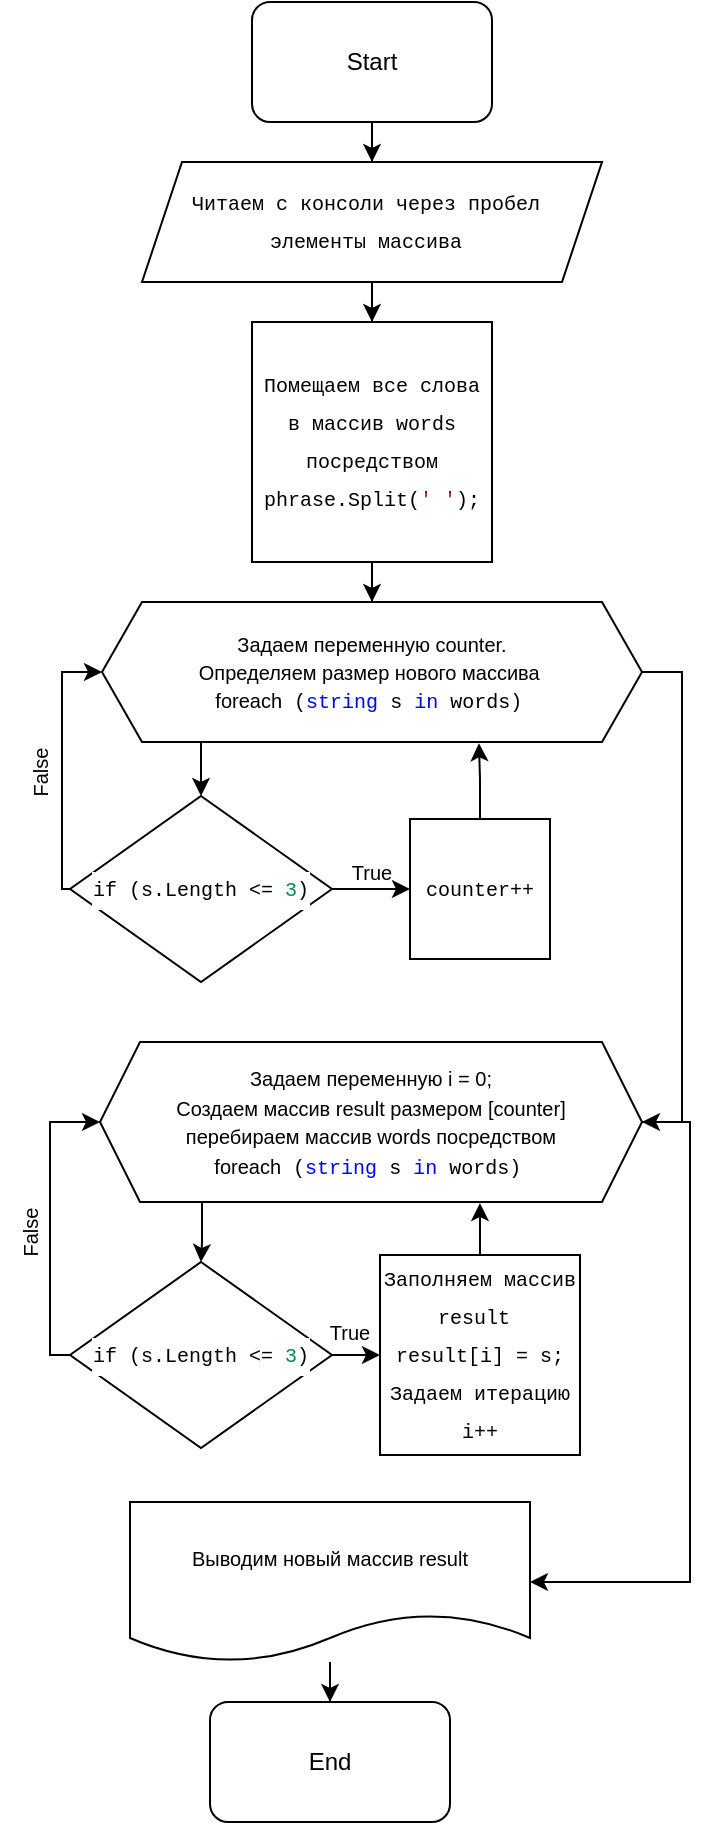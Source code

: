 <mxfile version="21.1.2" type="device">
  <diagram id="C5RBs43oDa-KdzZeNtuy" name="Page-1">
    <mxGraphModel dx="918" dy="1632" grid="1" gridSize="10" guides="1" tooltips="1" connect="1" arrows="1" fold="1" page="1" pageScale="1" pageWidth="827" pageHeight="1169" math="0" shadow="0">
      <root>
        <mxCell id="WIyWlLk6GJQsqaUBKTNV-0" />
        <mxCell id="WIyWlLk6GJQsqaUBKTNV-1" parent="WIyWlLk6GJQsqaUBKTNV-0" />
        <mxCell id="iXKM97fKE3sJKY6B-Gt0-13" style="edgeStyle=orthogonalEdgeStyle;rounded=0;orthogonalLoop=1;jettySize=auto;html=1;entryX=0.5;entryY=0;entryDx=0;entryDy=0;" edge="1" parent="WIyWlLk6GJQsqaUBKTNV-1" source="eF4knKeI3f7480-nig-y-48" target="iXKM97fKE3sJKY6B-Gt0-0">
          <mxGeometry relative="1" as="geometry" />
        </mxCell>
        <mxCell id="eF4knKeI3f7480-nig-y-48" value="Start" style="rounded=1;whiteSpace=wrap;html=1;" parent="WIyWlLk6GJQsqaUBKTNV-1" vertex="1">
          <mxGeometry x="341" y="-1160" width="120" height="60" as="geometry" />
        </mxCell>
        <mxCell id="eF4knKeI3f7480-nig-y-57" value="End" style="rounded=1;whiteSpace=wrap;html=1;" parent="WIyWlLk6GJQsqaUBKTNV-1" vertex="1">
          <mxGeometry x="320" y="-310" width="120" height="60" as="geometry" />
        </mxCell>
        <mxCell id="iXKM97fKE3sJKY6B-Gt0-14" style="edgeStyle=orthogonalEdgeStyle;rounded=0;orthogonalLoop=1;jettySize=auto;html=1;entryX=0.5;entryY=0;entryDx=0;entryDy=0;" edge="1" parent="WIyWlLk6GJQsqaUBKTNV-1" source="iXKM97fKE3sJKY6B-Gt0-0" target="iXKM97fKE3sJKY6B-Gt0-1">
          <mxGeometry relative="1" as="geometry" />
        </mxCell>
        <mxCell id="iXKM97fKE3sJKY6B-Gt0-0" value="&lt;div style=&quot;background-color: rgb(255, 255, 255); font-family: Menlo, Monaco, &amp;quot;Courier New&amp;quot;, monospace; line-height: 18px;&quot;&gt;&lt;font style=&quot;font-size: 10px;&quot;&gt;Читаем с консоли через пробел&amp;nbsp;&lt;/font&gt;&lt;/div&gt;&lt;div style=&quot;background-color: rgb(255, 255, 255); font-family: Menlo, Monaco, &amp;quot;Courier New&amp;quot;, monospace; line-height: 18px;&quot;&gt;&lt;font style=&quot;font-size: 10px;&quot;&gt;элементы массива&amp;nbsp;&lt;/font&gt;&lt;/div&gt;" style="shape=parallelogram;perimeter=parallelogramPerimeter;whiteSpace=wrap;html=1;fixedSize=1;" vertex="1" parent="WIyWlLk6GJQsqaUBKTNV-1">
          <mxGeometry x="286" y="-1080" width="230" height="60" as="geometry" />
        </mxCell>
        <mxCell id="iXKM97fKE3sJKY6B-Gt0-15" style="edgeStyle=orthogonalEdgeStyle;rounded=0;orthogonalLoop=1;jettySize=auto;html=1;entryX=0.5;entryY=0;entryDx=0;entryDy=0;" edge="1" parent="WIyWlLk6GJQsqaUBKTNV-1" source="iXKM97fKE3sJKY6B-Gt0-1" target="iXKM97fKE3sJKY6B-Gt0-3">
          <mxGeometry relative="1" as="geometry" />
        </mxCell>
        <mxCell id="iXKM97fKE3sJKY6B-Gt0-1" value="&lt;div style=&quot;background-color: rgb(255, 255, 255); font-family: Menlo, Monaco, &amp;quot;Courier New&amp;quot;, monospace; line-height: 18px;&quot;&gt;&lt;font style=&quot;font-size: 10px;&quot;&gt;Помещаем все слова в массив words посредством phrase.Split(&lt;span style=&quot;color: #a31515;&quot;&gt;&#39; &#39;&lt;/span&gt;);&lt;/font&gt;&lt;/div&gt;" style="whiteSpace=wrap;html=1;aspect=fixed;" vertex="1" parent="WIyWlLk6GJQsqaUBKTNV-1">
          <mxGeometry x="341" y="-1000" width="120" height="120" as="geometry" />
        </mxCell>
        <mxCell id="iXKM97fKE3sJKY6B-Gt0-16" style="edgeStyle=orthogonalEdgeStyle;rounded=0;orthogonalLoop=1;jettySize=auto;html=1;entryX=0.5;entryY=0;entryDx=0;entryDy=0;" edge="1" parent="WIyWlLk6GJQsqaUBKTNV-1" source="iXKM97fKE3sJKY6B-Gt0-3" target="iXKM97fKE3sJKY6B-Gt0-5">
          <mxGeometry relative="1" as="geometry">
            <Array as="points">
              <mxPoint x="315" y="-770" />
            </Array>
          </mxGeometry>
        </mxCell>
        <mxCell id="iXKM97fKE3sJKY6B-Gt0-23" style="edgeStyle=orthogonalEdgeStyle;rounded=0;orthogonalLoop=1;jettySize=auto;html=1;entryX=1;entryY=0.5;entryDx=0;entryDy=0;" edge="1" parent="WIyWlLk6GJQsqaUBKTNV-1" source="iXKM97fKE3sJKY6B-Gt0-3" target="iXKM97fKE3sJKY6B-Gt0-7">
          <mxGeometry relative="1" as="geometry">
            <Array as="points">
              <mxPoint x="556" y="-825" />
              <mxPoint x="556" y="-600" />
            </Array>
          </mxGeometry>
        </mxCell>
        <mxCell id="iXKM97fKE3sJKY6B-Gt0-3" value="&lt;font style=&quot;font-size: 10px;&quot;&gt;Задаем переменную counter.&lt;br&gt;Определяем размер нового массива&amp;nbsp;&lt;br&gt;&amp;nbsp;foreach&lt;span style=&quot;background-color: rgb(255, 255, 255); font-family: Menlo, Monaco, &amp;quot;Courier New&amp;quot;, monospace;&quot;&gt; (&lt;/span&gt;&lt;span style=&quot;font-family: Menlo, Monaco, &amp;quot;Courier New&amp;quot;, monospace; color: rgb(0, 0, 255);&quot;&gt;string&lt;/span&gt;&lt;span style=&quot;background-color: rgb(255, 255, 255); font-family: Menlo, Monaco, &amp;quot;Courier New&amp;quot;, monospace;&quot;&gt; s &lt;/span&gt;&lt;span style=&quot;font-family: Menlo, Monaco, &amp;quot;Courier New&amp;quot;, monospace; color: rgb(0, 0, 255);&quot;&gt;in&lt;/span&gt;&lt;span style=&quot;background-color: rgb(255, 255, 255); font-family: Menlo, Monaco, &amp;quot;Courier New&amp;quot;, monospace;&quot;&gt; words)&amp;nbsp;&lt;/span&gt;&lt;/font&gt;" style="shape=hexagon;perimeter=hexagonPerimeter2;whiteSpace=wrap;html=1;fixedSize=1;" vertex="1" parent="WIyWlLk6GJQsqaUBKTNV-1">
          <mxGeometry x="266" y="-860" width="270" height="70" as="geometry" />
        </mxCell>
        <mxCell id="iXKM97fKE3sJKY6B-Gt0-17" style="edgeStyle=orthogonalEdgeStyle;rounded=0;orthogonalLoop=1;jettySize=auto;html=1;entryX=0;entryY=0.5;entryDx=0;entryDy=0;" edge="1" parent="WIyWlLk6GJQsqaUBKTNV-1" source="iXKM97fKE3sJKY6B-Gt0-5" target="iXKM97fKE3sJKY6B-Gt0-3">
          <mxGeometry relative="1" as="geometry">
            <mxPoint x="200" y="-830" as="targetPoint" />
            <Array as="points">
              <mxPoint x="246" y="-716" />
              <mxPoint x="246" y="-825" />
            </Array>
          </mxGeometry>
        </mxCell>
        <mxCell id="iXKM97fKE3sJKY6B-Gt0-18" style="edgeStyle=orthogonalEdgeStyle;rounded=0;orthogonalLoop=1;jettySize=auto;html=1;entryX=0;entryY=0.5;entryDx=0;entryDy=0;" edge="1" parent="WIyWlLk6GJQsqaUBKTNV-1" source="iXKM97fKE3sJKY6B-Gt0-5" target="iXKM97fKE3sJKY6B-Gt0-6">
          <mxGeometry relative="1" as="geometry" />
        </mxCell>
        <mxCell id="iXKM97fKE3sJKY6B-Gt0-5" value="&lt;div style=&quot;background-color: rgb(255, 255, 255); font-family: Menlo, Monaco, &amp;quot;Courier New&amp;quot;, monospace; line-height: 18px;&quot;&gt;&lt;font style=&quot;font-size: 10px;&quot;&gt;   if (s.Length &amp;lt;= &lt;span style=&quot;color: #098658;&quot;&gt;3&lt;/span&gt;)&lt;/font&gt;&lt;/div&gt;" style="rhombus;whiteSpace=wrap;html=1;" vertex="1" parent="WIyWlLk6GJQsqaUBKTNV-1">
          <mxGeometry x="250" y="-763" width="131" height="93" as="geometry" />
        </mxCell>
        <mxCell id="iXKM97fKE3sJKY6B-Gt0-22" style="edgeStyle=orthogonalEdgeStyle;rounded=0;orthogonalLoop=1;jettySize=auto;html=1;entryX=0.698;entryY=1.009;entryDx=0;entryDy=0;entryPerimeter=0;" edge="1" parent="WIyWlLk6GJQsqaUBKTNV-1" source="iXKM97fKE3sJKY6B-Gt0-6" target="iXKM97fKE3sJKY6B-Gt0-3">
          <mxGeometry relative="1" as="geometry" />
        </mxCell>
        <mxCell id="iXKM97fKE3sJKY6B-Gt0-6" value="&lt;div style=&quot;background-color: rgb(255, 255, 255); font-family: Menlo, Monaco, &amp;quot;Courier New&amp;quot;, monospace; line-height: 18px;&quot;&gt;&lt;font style=&quot;font-size: 10px;&quot;&gt;counter++&lt;/font&gt;&lt;/div&gt;" style="whiteSpace=wrap;html=1;aspect=fixed;" vertex="1" parent="WIyWlLk6GJQsqaUBKTNV-1">
          <mxGeometry x="420" y="-751.5" width="70" height="70" as="geometry" />
        </mxCell>
        <mxCell id="iXKM97fKE3sJKY6B-Gt0-24" style="edgeStyle=orthogonalEdgeStyle;rounded=0;orthogonalLoop=1;jettySize=auto;html=1;entryX=0.5;entryY=0;entryDx=0;entryDy=0;" edge="1" parent="WIyWlLk6GJQsqaUBKTNV-1" source="iXKM97fKE3sJKY6B-Gt0-7" target="iXKM97fKE3sJKY6B-Gt0-12">
          <mxGeometry relative="1" as="geometry">
            <Array as="points">
              <mxPoint x="316" y="-540" />
              <mxPoint x="315" y="-540" />
            </Array>
          </mxGeometry>
        </mxCell>
        <mxCell id="iXKM97fKE3sJKY6B-Gt0-28" style="edgeStyle=orthogonalEdgeStyle;rounded=0;orthogonalLoop=1;jettySize=auto;html=1;entryX=1;entryY=0.5;entryDx=0;entryDy=0;" edge="1" parent="WIyWlLk6GJQsqaUBKTNV-1" source="iXKM97fKE3sJKY6B-Gt0-7" target="iXKM97fKE3sJKY6B-Gt0-10">
          <mxGeometry relative="1" as="geometry">
            <Array as="points">
              <mxPoint x="560" y="-600" />
              <mxPoint x="560" y="-370" />
            </Array>
          </mxGeometry>
        </mxCell>
        <mxCell id="iXKM97fKE3sJKY6B-Gt0-7" value="&lt;font style=&quot;font-size: 10px;&quot;&gt;Задаем переменную i = 0;&lt;br&gt;Создаем массив result размером [counter]&lt;br&gt;перебираем массив words посредством&lt;br&gt;&amp;nbsp;foreach&lt;span style=&quot;background-color: rgb(255, 255, 255); font-family: Menlo, Monaco, &amp;quot;Courier New&amp;quot;, monospace;&quot;&gt; (&lt;/span&gt;&lt;span style=&quot;font-family: Menlo, Monaco, &amp;quot;Courier New&amp;quot;, monospace; color: rgb(0, 0, 255);&quot;&gt;string&lt;/span&gt;&lt;span style=&quot;background-color: rgb(255, 255, 255); font-family: Menlo, Monaco, &amp;quot;Courier New&amp;quot;, monospace;&quot;&gt; s &lt;/span&gt;&lt;span style=&quot;font-family: Menlo, Monaco, &amp;quot;Courier New&amp;quot;, monospace; color: rgb(0, 0, 255);&quot;&gt;in&lt;/span&gt;&lt;span style=&quot;background-color: rgb(255, 255, 255); font-family: Menlo, Monaco, &amp;quot;Courier New&amp;quot;, monospace;&quot;&gt; words)&amp;nbsp;&lt;/span&gt;&lt;/font&gt;" style="shape=hexagon;perimeter=hexagonPerimeter2;whiteSpace=wrap;html=1;fixedSize=1;" vertex="1" parent="WIyWlLk6GJQsqaUBKTNV-1">
          <mxGeometry x="265" y="-640" width="271" height="80" as="geometry" />
        </mxCell>
        <mxCell id="iXKM97fKE3sJKY6B-Gt0-27" style="edgeStyle=orthogonalEdgeStyle;rounded=0;orthogonalLoop=1;jettySize=auto;html=1;entryX=0.701;entryY=1.007;entryDx=0;entryDy=0;entryPerimeter=0;" edge="1" parent="WIyWlLk6GJQsqaUBKTNV-1" source="iXKM97fKE3sJKY6B-Gt0-9" target="iXKM97fKE3sJKY6B-Gt0-7">
          <mxGeometry relative="1" as="geometry" />
        </mxCell>
        <mxCell id="iXKM97fKE3sJKY6B-Gt0-9" value="&lt;div style=&quot;background-color: rgb(255, 255, 255); font-family: Menlo, Monaco, &amp;quot;Courier New&amp;quot;, monospace; line-height: 18px;&quot;&gt;&lt;font style=&quot;font-size: 10px;&quot;&gt;Заполняем массив result&amp;nbsp;&lt;/font&gt;&lt;/div&gt;&lt;div style=&quot;background-color: rgb(255, 255, 255); font-family: Menlo, Monaco, &amp;quot;Courier New&amp;quot;, monospace; line-height: 18px;&quot;&gt;&lt;div style=&quot;line-height: 18px;&quot;&gt;&lt;font style=&quot;font-size: 10px;&quot;&gt;  result[i] = s;&lt;/font&gt;&lt;/div&gt;&lt;div style=&quot;line-height: 18px;&quot;&gt;&lt;font style=&quot;font-size: 10px;&quot;&gt;Задаем итерацию i++&lt;/font&gt;&lt;/div&gt;&lt;/div&gt;" style="whiteSpace=wrap;html=1;aspect=fixed;" vertex="1" parent="WIyWlLk6GJQsqaUBKTNV-1">
          <mxGeometry x="405" y="-533.5" width="100" height="100" as="geometry" />
        </mxCell>
        <mxCell id="iXKM97fKE3sJKY6B-Gt0-29" style="edgeStyle=orthogonalEdgeStyle;rounded=0;orthogonalLoop=1;jettySize=auto;html=1;entryX=0.5;entryY=0;entryDx=0;entryDy=0;" edge="1" parent="WIyWlLk6GJQsqaUBKTNV-1" source="iXKM97fKE3sJKY6B-Gt0-10" target="eF4knKeI3f7480-nig-y-57">
          <mxGeometry relative="1" as="geometry" />
        </mxCell>
        <mxCell id="iXKM97fKE3sJKY6B-Gt0-10" value="&lt;font style=&quot;font-size: 10px;&quot;&gt;Выводим новый массив result&lt;/font&gt;" style="shape=document;whiteSpace=wrap;html=1;boundedLbl=1;" vertex="1" parent="WIyWlLk6GJQsqaUBKTNV-1">
          <mxGeometry x="280" y="-410" width="200" height="80" as="geometry" />
        </mxCell>
        <mxCell id="iXKM97fKE3sJKY6B-Gt0-25" style="edgeStyle=orthogonalEdgeStyle;rounded=0;orthogonalLoop=1;jettySize=auto;html=1;entryX=0;entryY=0.5;entryDx=0;entryDy=0;" edge="1" parent="WIyWlLk6GJQsqaUBKTNV-1" source="iXKM97fKE3sJKY6B-Gt0-12" target="iXKM97fKE3sJKY6B-Gt0-7">
          <mxGeometry relative="1" as="geometry">
            <Array as="points">
              <mxPoint x="240" y="-483" />
              <mxPoint x="240" y="-600" />
            </Array>
          </mxGeometry>
        </mxCell>
        <mxCell id="iXKM97fKE3sJKY6B-Gt0-26" style="edgeStyle=orthogonalEdgeStyle;rounded=0;orthogonalLoop=1;jettySize=auto;html=1;entryX=0;entryY=0.5;entryDx=0;entryDy=0;" edge="1" parent="WIyWlLk6GJQsqaUBKTNV-1" source="iXKM97fKE3sJKY6B-Gt0-12" target="iXKM97fKE3sJKY6B-Gt0-9">
          <mxGeometry relative="1" as="geometry" />
        </mxCell>
        <mxCell id="iXKM97fKE3sJKY6B-Gt0-12" value="&lt;div style=&quot;background-color: rgb(255, 255, 255); font-family: Menlo, Monaco, &amp;quot;Courier New&amp;quot;, monospace; line-height: 18px;&quot;&gt;&lt;font style=&quot;font-size: 10px;&quot;&gt;   if (s.Length &amp;lt;= &lt;span style=&quot;color: #098658;&quot;&gt;3&lt;/span&gt;)&lt;/font&gt;&lt;/div&gt;" style="rhombus;whiteSpace=wrap;html=1;" vertex="1" parent="WIyWlLk6GJQsqaUBKTNV-1">
          <mxGeometry x="250" y="-530" width="131" height="93" as="geometry" />
        </mxCell>
        <mxCell id="iXKM97fKE3sJKY6B-Gt0-19" value="&lt;font style=&quot;font-size: 10px;&quot;&gt;True&lt;/font&gt;" style="text;html=1;strokeColor=none;fillColor=none;align=center;verticalAlign=middle;whiteSpace=wrap;rounded=0;" vertex="1" parent="WIyWlLk6GJQsqaUBKTNV-1">
          <mxGeometry x="370.5" y="-740" width="60" height="30" as="geometry" />
        </mxCell>
        <mxCell id="iXKM97fKE3sJKY6B-Gt0-20" value="&lt;font style=&quot;font-size: 10px;&quot;&gt;False&lt;/font&gt;" style="text;html=1;strokeColor=none;fillColor=none;align=center;verticalAlign=middle;whiteSpace=wrap;rounded=0;rotation=270;" vertex="1" parent="WIyWlLk6GJQsqaUBKTNV-1">
          <mxGeometry x="205" y="-790" width="60" height="30" as="geometry" />
        </mxCell>
        <mxCell id="iXKM97fKE3sJKY6B-Gt0-30" value="&lt;font style=&quot;font-size: 10px;&quot;&gt;True&lt;/font&gt;" style="text;html=1;strokeColor=none;fillColor=none;align=center;verticalAlign=middle;whiteSpace=wrap;rounded=0;" vertex="1" parent="WIyWlLk6GJQsqaUBKTNV-1">
          <mxGeometry x="360" y="-510" width="60" height="30" as="geometry" />
        </mxCell>
        <mxCell id="iXKM97fKE3sJKY6B-Gt0-31" value="&lt;font style=&quot;font-size: 10px;&quot;&gt;False&lt;/font&gt;" style="text;html=1;strokeColor=none;fillColor=none;align=center;verticalAlign=middle;whiteSpace=wrap;rounded=0;rotation=270;" vertex="1" parent="WIyWlLk6GJQsqaUBKTNV-1">
          <mxGeometry x="200" y="-560" width="60" height="30" as="geometry" />
        </mxCell>
      </root>
    </mxGraphModel>
  </diagram>
</mxfile>
